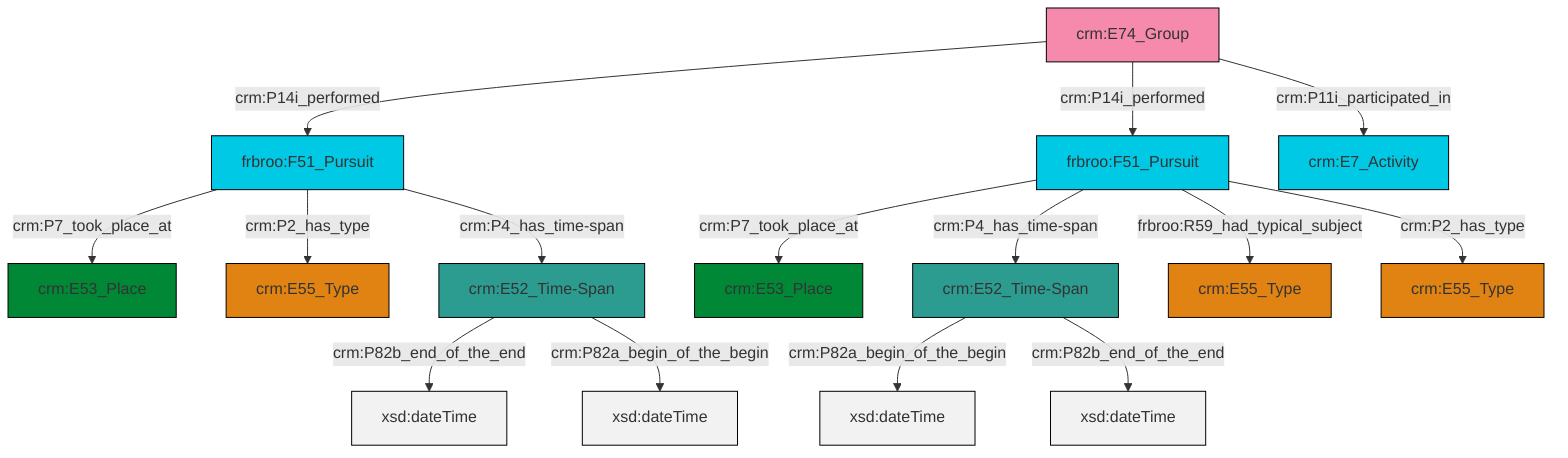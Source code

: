 graph TD
classDef Literal fill:#f2f2f2,stroke:#000000;
classDef CRM_Entity fill:#FFFFFF,stroke:#000000;
classDef Temporal_Entity fill:#00C9E6, stroke:#000000;
classDef Type fill:#E18312, stroke:#000000;
classDef Time-Span fill:#2C9C91, stroke:#000000;
classDef Appellation fill:#FFEB7F, stroke:#000000;
classDef Place fill:#008836, stroke:#000000;
classDef Persistent_Item fill:#B266B2, stroke:#000000;
classDef Conceptual_Object fill:#FFD700, stroke:#000000;
classDef Physical_Thing fill:#D2B48C, stroke:#000000;
classDef Actor fill:#f58aad, stroke:#000000;
classDef PC_Classes fill:#4ce600, stroke:#000000;
classDef Multi fill:#cccccc,stroke:#000000;

6["frbroo:F51_Pursuit"]:::Temporal_Entity -->|crm:P7_took_place_at| 7["crm:E53_Place"]:::Place
10["crm:E74_Group"]:::Actor -->|crm:P14i_performed| 8["frbroo:F51_Pursuit"]:::Temporal_Entity
6["frbroo:F51_Pursuit"]:::Temporal_Entity -->|crm:P4_has_time-span| 12["crm:E52_Time-Span"]:::Time-Span
2["crm:E52_Time-Span"]:::Time-Span -->|crm:P82b_end_of_the_end| 18[xsd:dateTime]:::Literal
6["frbroo:F51_Pursuit"]:::Temporal_Entity -->|frbroo:R59_had_typical_subject| 13["crm:E55_Type"]:::Type
8["frbroo:F51_Pursuit"]:::Temporal_Entity -->|crm:P7_took_place_at| 4["crm:E53_Place"]:::Place
12["crm:E52_Time-Span"]:::Time-Span -->|crm:P82a_begin_of_the_begin| 20[xsd:dateTime]:::Literal
12["crm:E52_Time-Span"]:::Time-Span -->|crm:P82b_end_of_the_end| 21[xsd:dateTime]:::Literal
10["crm:E74_Group"]:::Actor -->|crm:P14i_performed| 6["frbroo:F51_Pursuit"]:::Temporal_Entity
8["frbroo:F51_Pursuit"]:::Temporal_Entity -->|crm:P2_has_type| 24["crm:E55_Type"]:::Type
6["frbroo:F51_Pursuit"]:::Temporal_Entity -->|crm:P2_has_type| 15["crm:E55_Type"]:::Type
8["frbroo:F51_Pursuit"]:::Temporal_Entity -->|crm:P4_has_time-span| 2["crm:E52_Time-Span"]:::Time-Span
10["crm:E74_Group"]:::Actor -->|crm:P11i_participated_in| 0["crm:E7_Activity"]:::Temporal_Entity
2["crm:E52_Time-Span"]:::Time-Span -->|crm:P82a_begin_of_the_begin| 27[xsd:dateTime]:::Literal